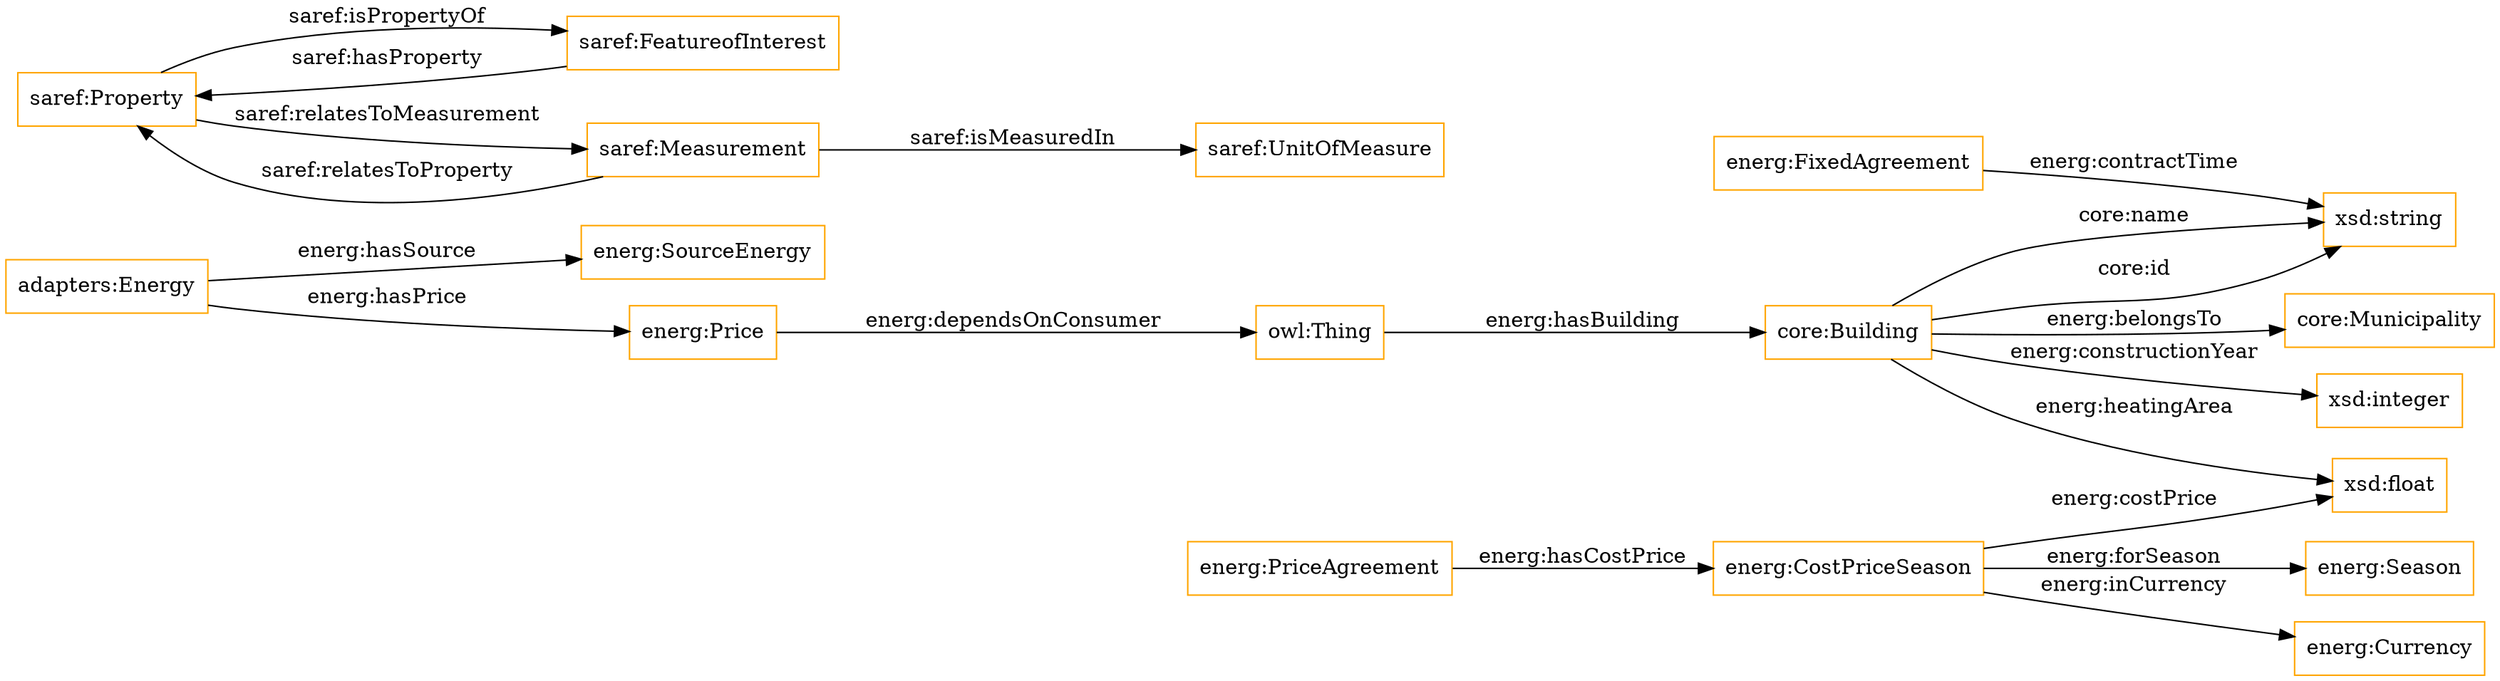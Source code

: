 digraph ar2dtool_diagram { 
rankdir=LR;
size="1501"
node [shape = rectangle, color="orange"]; "energ:CostPriceSeason" "energ:FixedAgreement" "energ:PriceAgreement" "saref:Property" "energ:SourceEnergy" "energ:Price" "core:Building" "core:Municipality" "energ:Season" "saref:UnitOfMeasure" "energ:Currency" "saref:FeatureofInterest" "saref:Measurement" "adapters:Energy" ; /*classes style*/
	"energ:FixedAgreement" -> "xsd:string" [ label = "energ:contractTime" ];
	"energ:CostPriceSeason" -> "energ:Season" [ label = "energ:forSeason" ];
	"core:Building" -> "xsd:integer" [ label = "energ:constructionYear" ];
	"core:Building" -> "core:Municipality" [ label = "energ:belongsTo" ];
	"core:Building" -> "xsd:float" [ label = "energ:heatingArea" ];
	"energ:Price" -> "owl:Thing" [ label = "energ:dependsOnConsumer" ];
	"saref:Measurement" -> "saref:Property" [ label = "saref:relatesToProperty" ];
	"saref:FeatureofInterest" -> "saref:Property" [ label = "saref:hasProperty" ];
	"core:Building" -> "xsd:string" [ label = "core:name" ];
	"adapters:Energy" -> "energ:Price" [ label = "energ:hasPrice" ];
	"saref:Measurement" -> "saref:UnitOfMeasure" [ label = "saref:isMeasuredIn" ];
	"energ:CostPriceSeason" -> "energ:Currency" [ label = "energ:inCurrency" ];
	"energ:CostPriceSeason" -> "xsd:float" [ label = "energ:costPrice" ];
	"energ:PriceAgreement" -> "energ:CostPriceSeason" [ label = "energ:hasCostPrice" ];
	"owl:Thing" -> "core:Building" [ label = "energ:hasBuilding" ];
	"saref:Property" -> "saref:Measurement" [ label = "saref:relatesToMeasurement" ];
	"adapters:Energy" -> "energ:SourceEnergy" [ label = "energ:hasSource" ];
	"saref:Property" -> "saref:FeatureofInterest" [ label = "saref:isPropertyOf" ];
	"core:Building" -> "xsd:string" [ label = "core:id" ];

}
